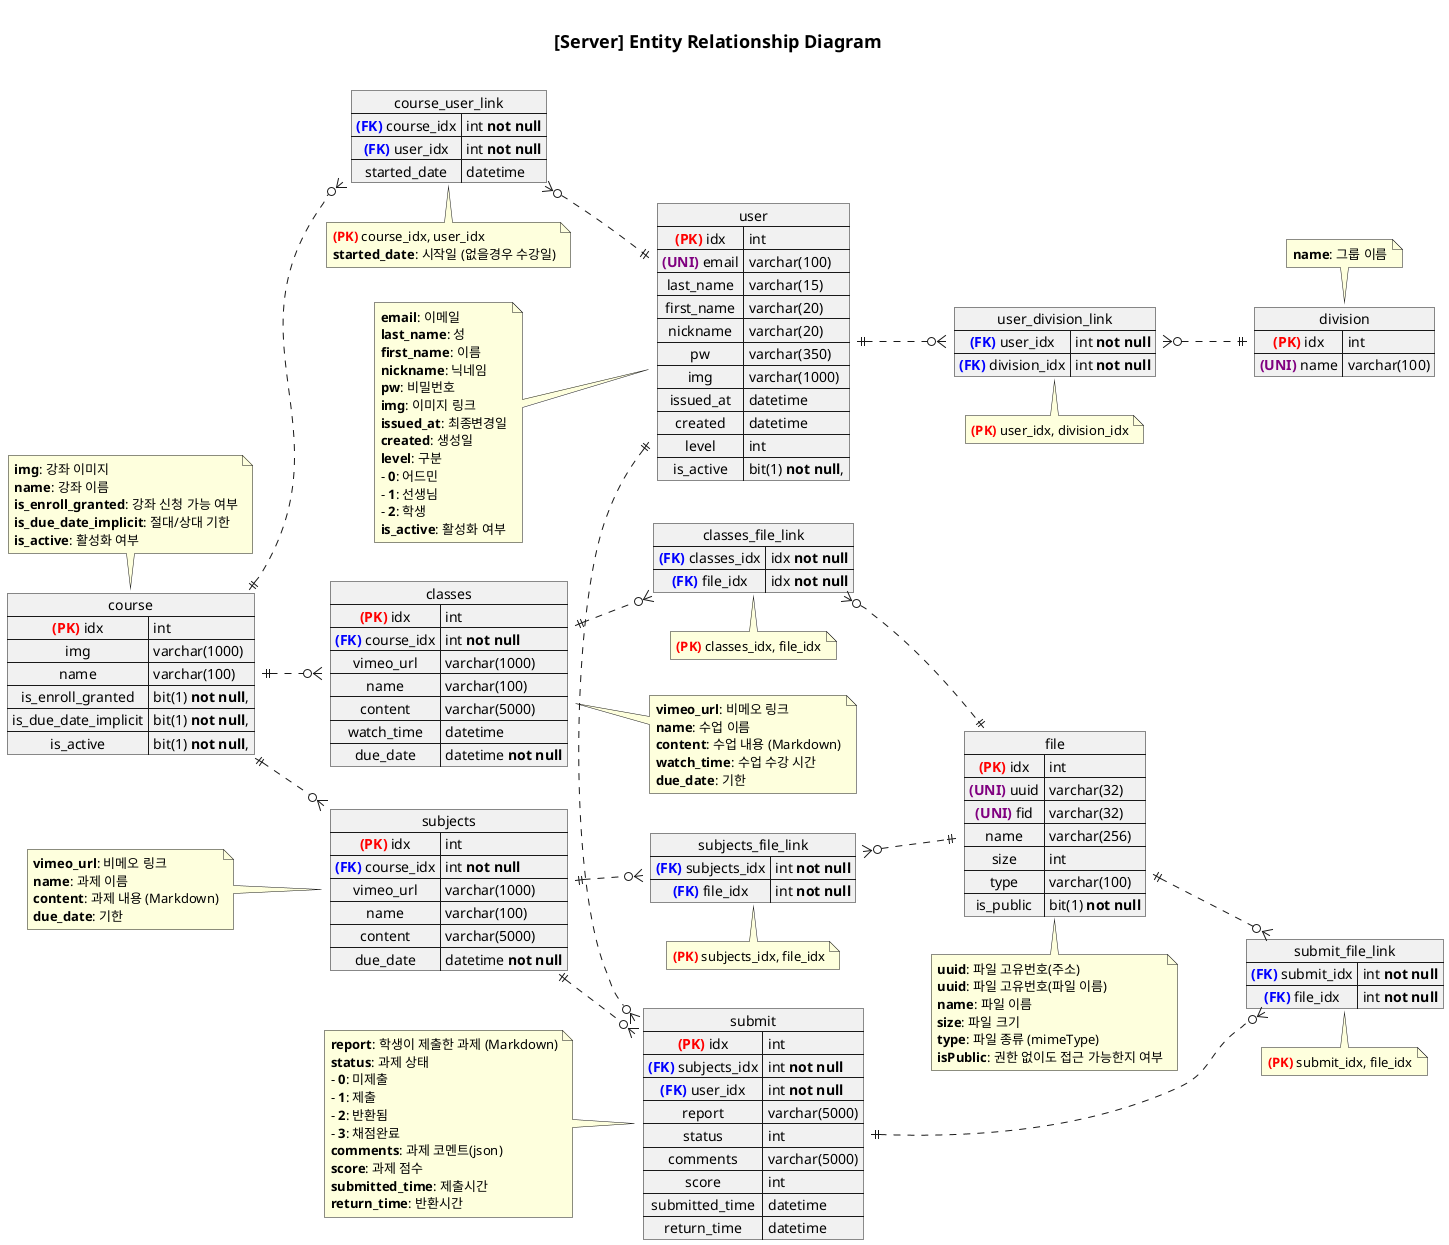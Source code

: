 @startuml erd

left to right direction

title

=[Server] Entity Relationship Diagram

end title

map course {
    <color:red>**(PK)**</color> idx => int
    img => varchar(1000)
    name => varchar(100)
    is_enroll_granted => bit(1) **not null**,
    is_due_date_implicit => bit(1) **not null**,
    is_active => bit(1) **not null**,
}
note top: **img**: 강좌 이미지\n**name**: 강좌 이름\n**is_enroll_granted**: 강좌 신청 가능 여부\n**is_due_date_implicit**: 절대/상대 기한\n**is_active**: 활성화 여부

map classes {
  <color:red>**(PK)**</color> idx => int
  <color:blue>**(FK)**</color> course_idx => int **not null**
  vimeo_url => varchar(1000)
  name => varchar(100)
  content => varchar(5000)
  watch_time => datetime
  due_date => datetime **not null**
}
note right: **vimeo_url**: 비메오 링크\n**name**: 수업 이름\n**content**: 수업 내용 (Markdown)\n**watch_time**: 수업 수강 시간\n**due_date**: 기한

map subjects {
  <color:red>**(PK)**</color> idx => int
  <color:blue>**(FK)**</color> course_idx => int **not null**
  vimeo_url => varchar(1000)
  name => varchar(100)
  content => varchar(5000)  
  due_date => datetime **not null**
}
note left: **vimeo_url**: 비메오 링크\n**name**: 과제 이름\n**content**: 과제 내용 (Markdown)\n**due_date**: 기한

map submit {
  <color:red>**(PK)**</color> idx => int
  <color:blue>**(FK)**</color> subjects_idx => int **not null**
  <color:blue>**(FK)**</color> user_idx => int **not null**

  report => varchar(5000)
  status => int
  comments => varchar(5000)
  score => int
  submitted_time => datetime
  return_time => datetime
}
note left: **report**: 학생이 제출한 과제 (Markdown)\n**status**: 과제 상태\n- **0**: 미제출\n- **1**: 제출\n- **2**: 반환됨\n- **3**: 채점완료\n**comments**: 과제 코멘트(json)\n**score**: 과제 점수\n**submitted_time**: 제출시간\n**return_time**: 반환시간

map file {
  <color:red>**(PK)**</color> idx => int
  <color:purple>**(UNI)**</color> uuid => varchar(32)
  <color:purple>**(UNI)**</color> fid => varchar(32)
  name => varchar(256)
  size => int
  type => varchar(100)
  is_public => bit(1) **not null**
}
note bottom: **uuid**: 파일 고유번호(주소)\n**uuid**: 파일 고유번호(파일 이름)\n**name**: 파일 이름\n**size**: 파일 크기\n**type**: 파일 종류 (mimeType)\n**isPublic**: 권한 없이도 접근 가능한지 여부

map user {
  <color:red>**(PK)**</color> idx => int
  <color:purple>**(UNI)**</color> email => varchar(100)
  last_name => varchar(15)
  first_name => varchar(20)
  nickname => varchar(20)
  pw => varchar(350)
  img => varchar(1000)
  issued_at => datetime
  created => datetime
  level => int
  is_active => bit(1) **not null**,
}
note left: **email**: 이메일\n**last_name**: 성\n**first_name**: 이름\n**nickname**: 닉네임\n**pw**: 비밀번호\n**img**: 이미지 링크\n**issued_at**: 최종변경일\n**created**: 생성일\n**level**: 구분\n- **0**: 어드민\n- **1**: 선생님\n- **2**: 학생\n**is_active**: 활성화 여부



map division {
  <color:red>**(PK)**</color> idx => int
  <color:purple>**(UNI)**</color> name => varchar(100)
}
note top: **name**: 그룹 이름

map classes_file_link {
  <color:blue>**(FK)**</color> classes_idx => idx **not null**
  <color:blue>**(FK)**</color> file_idx => idx **not null**
}
note bottom: <color:red>**(PK)**</color> classes_idx, file_idx

map subjects_file_link {
  <color:blue>**(FK)**</color> subjects_idx => int **not null**
  <color:blue>**(FK)**</color> file_idx => int **not null**
}
note bottom: <color:red>**(PK)**</color> subjects_idx, file_idx

map submit_file_link {
  <color:blue>**(FK)**</color> submit_idx => int **not null**
  <color:blue>**(FK)**</color> file_idx => int **not null**
}
note bottom: <color:red>**(PK)**</color> submit_idx, file_idx

map course_user_link {
  <color:blue>**(FK)**</color> course_idx => int **not null**
  <color:blue>**(FK)**</color> user_idx => int **not null**
  started_date => datetime
}
note bottom: <color:red>**(PK)**</color> course_idx, user_idx\n**started_date**: 시작일 (없을경우 수강일)

map user_division_link {
  <color:blue>**(FK)**</color> user_idx => int **not null**
  <color:blue>**(FK)**</color> division_idx => int **not null**
}
note bottom: <color:red>**(PK)**</color> user_idx, division_idx



course ||..o{ course_user_link
course_user_link }o..|| user

user ||..o{ user_division_link
user_division_link }o..|| division

course ||..o{ classes
course ||..o{ subjects

classes ||..o{ classes_file_link
subjects ||..o{ subjects_file_link

classes_file_link }o..|| file
subjects_file_link }o..|| file



subjects ||..o{ submit
submit ||..o{ submit_file_link
file ||..o{ submit_file_link

user ||.right.o{ submit







' customer }o..|| instructor
' customer }o..|| brand_office

' instructor }o..|| brand_office

' lesson }o..|| customer
' lesson ||..|| course

' lesson_history_link }|..|| history
' lesson_history_link }|..|| lesson

' course_pose_link }|..|| course
' course_pose_link }|..|| pose

' body_status }o..|| customer

' customer_survey }o..|| customer

'inst_survey }o..|| instructor
'pose }..|| course

@enduml